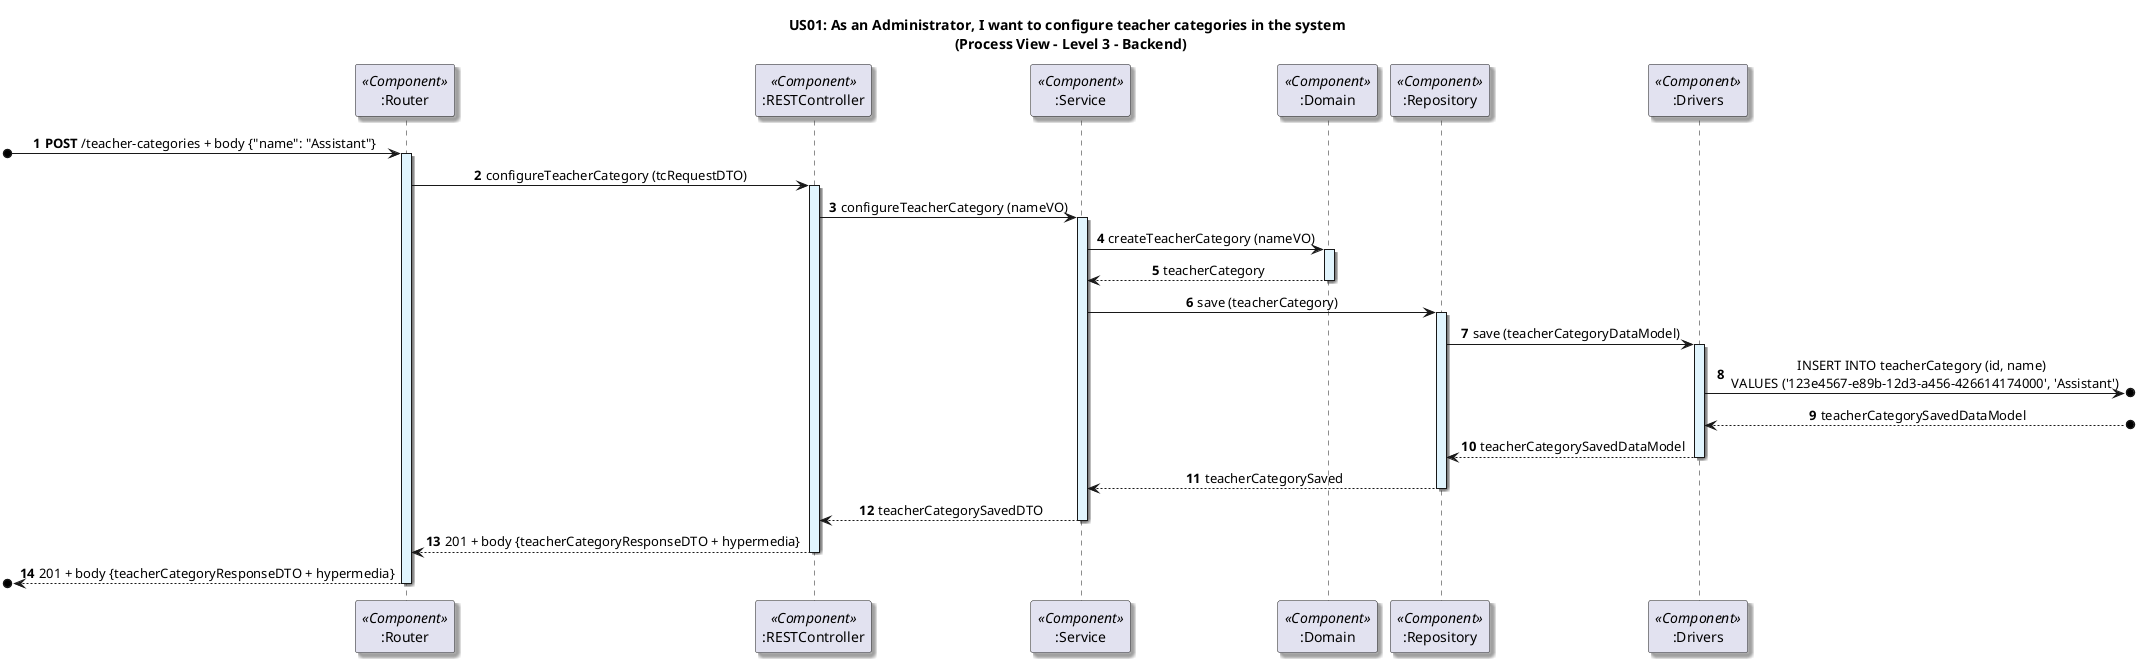 @startuml

title US01: As an Administrator, I want to configure teacher categories in the system \n (Process View - Level 3 - Backend)

skinparam defaultTextAlignment center
skinparam shadowing true

autonumber

participant ":Router" as router <<Component>>
participant ":RESTController" as controller <<Component>>
participant ":Service" as service <<Component>>
participant ":Domain" as domain <<Component>>
participant ":Repository" as repository <<Component>>
participant ":Drivers" as drivers <<Component>>

[o-> router: **POST** /teacher-categories + body {"name": "Assistant"}
activate router #E1F5FE

router -> controller: configureTeacherCategory (tcRequestDTO)
activate controller #E1F5FE

controller -> service: configureTeacherCategory (nameVO)
activate service #E1F5FE

service -> domain: createTeacherCategory (nameVO)
activate domain #E1F5FE

domain --> service: teacherCategory
deactivate domain

service -> repository: save (teacherCategory)
activate repository #E1F5FE

repository -> drivers: save (teacherCategoryDataModel)
activate drivers #E1F5FE

drivers ->o]: INSERT INTO teacherCategory (id, name) \n VALUES ('123e4567-e89b-12d3-a456-426614174000', 'Assistant')

drivers <--o]: teacherCategorySavedDataModel

drivers --> repository: teacherCategorySavedDataModel
deactivate drivers

repository --> service: teacherCategorySaved
deactivate repository

service --> controller: teacherCategorySavedDTO
deactivate service

controller --> router: 201 + body {teacherCategoryResponseDTO + hypermedia}
deactivate controller

[o<-- router: 201 + body {teacherCategoryResponseDTO + hypermedia}
deactivate router

@enduml
